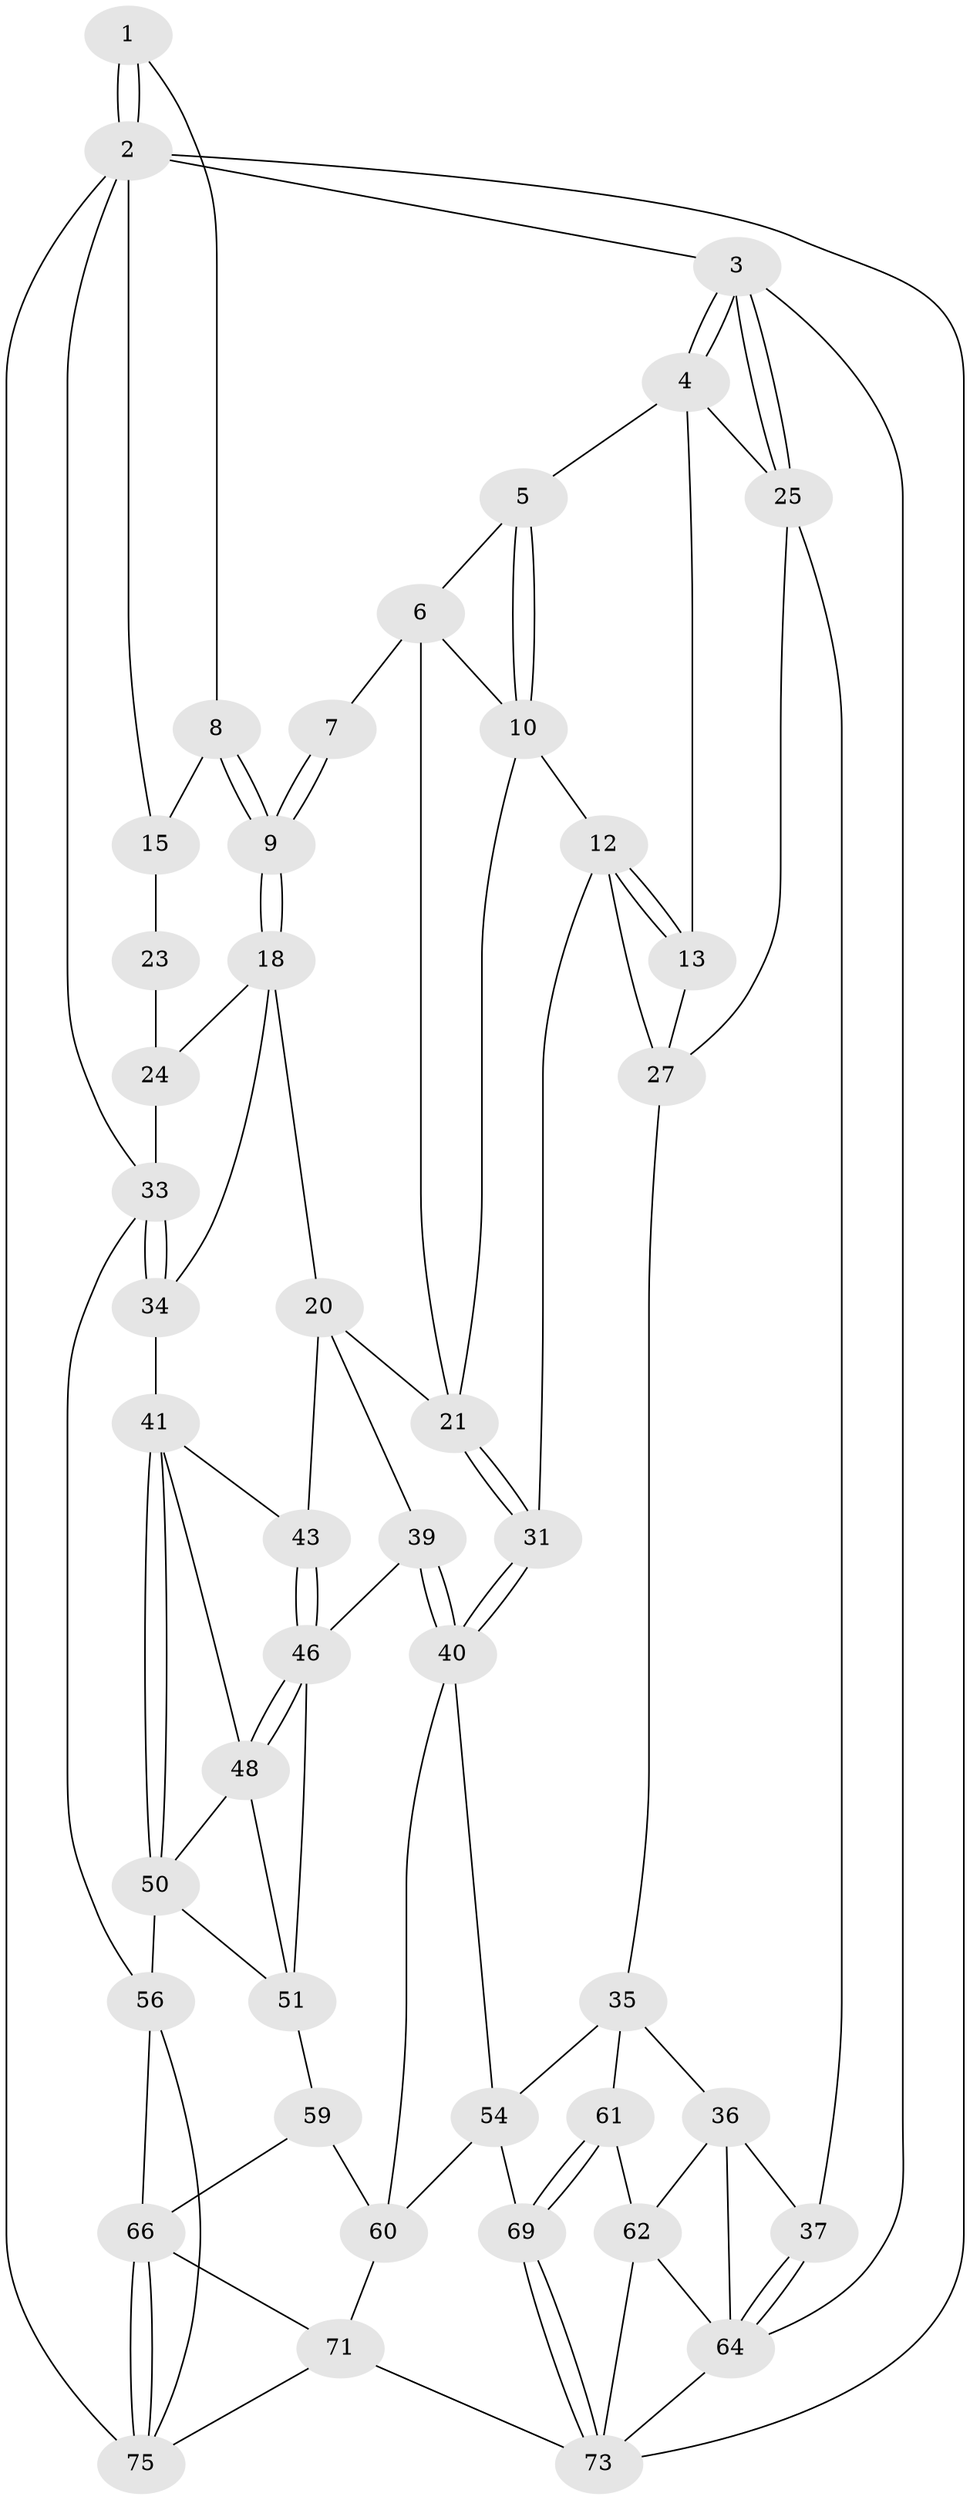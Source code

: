// Generated by graph-tools (version 1.1) at 2025/24/03/03/25 07:24:34]
// undirected, 46 vertices, 103 edges
graph export_dot {
graph [start="1"]
  node [color=gray90,style=filled];
  1 [pos="+0.7561842931313815+0"];
  2 [pos="+1+0",super="+44"];
  3 [pos="+0+0"];
  4 [pos="+0.2054719130186585+0",super="+14"];
  5 [pos="+0.38645121223719975+0"];
  6 [pos="+0.5572942006613767+0",super="+17"];
  7 [pos="+0.6879550168277483+0"];
  8 [pos="+0.8991598586507245+0.09537702893578665"];
  9 [pos="+0.7938881751100079+0.14483415513220352"];
  10 [pos="+0.3572320903412961+0.20900732355352658",super="+11"];
  12 [pos="+0.3067648437346723+0.24371613000075568",super="+29"];
  13 [pos="+0.18458715232053347+0.0797261112782592"];
  15 [pos="+0.9281709119195495+0.11569148623857134",super="+16"];
  18 [pos="+0.7823401678165534+0.2639261866899124",super="+19"];
  20 [pos="+0.6201062547670828+0.3040288533414237",super="+38"];
  21 [pos="+0.6169424380375194+0.3018213281344062",super="+22"];
  23 [pos="+0.8913095014212716+0.20947192468855105",super="+28"];
  24 [pos="+0.849455644851897+0.2597730706584201",super="+32"];
  25 [pos="+0+0.2607637799650094",super="+26"];
  27 [pos="+0.1073808840080775+0.25468422768438204",super="+30"];
  31 [pos="+0.3023632770349768+0.42665206815873497"];
  33 [pos="+1+0.536256992010672",super="+45"];
  34 [pos="+0.882258486631902+0.5056103798639792"];
  35 [pos="+0.21900637740747225+0.4631272701671835",super="+55"];
  36 [pos="+0.2094778238945373+0.46374455423395294",super="+63"];
  37 [pos="+0+0.42164013103689624"];
  39 [pos="+0.5646510136600827+0.4702375565578713"];
  40 [pos="+0.47854755831177376+0.5699324523712733",super="+53"];
  41 [pos="+0.8776038848905374+0.50778692303987",super="+42"];
  43 [pos="+0.6894253835782438+0.4643176237073779"];
  46 [pos="+0.665410106995509+0.5451131193935882",super="+47"];
  48 [pos="+0.7425593709792777+0.5589488290245775",super="+49"];
  50 [pos="+0.8219621748499916+0.5590896349503224",super="+58"];
  51 [pos="+0.6870710143585296+0.6660426869418381",super="+52"];
  54 [pos="+0.3614608083525336+0.7042100668503279",super="+68"];
  56 [pos="+1+0.7698550441307936",super="+57"];
  59 [pos="+0.5894742398915478+0.6889800265468363"];
  60 [pos="+0.5641548955408642+0.690727805580497",super="+70"];
  61 [pos="+0.15358903551933423+0.6902134091100013"];
  62 [pos="+0.029641477077164406+0.7417202998072251",super="+74"];
  64 [pos="+0+0.7110085890832311",super="+65"];
  66 [pos="+0.7446424612108599+0.8318189129288539",super="+67"];
  69 [pos="+0.2767918094577123+0.8351538515233995"];
  71 [pos="+0.4943239961196036+1",super="+72"];
  73 [pos="+0.12969786928998223+0.9039906638830169",super="+77"];
  75 [pos="+0.8125960244750453+0.8948282222980654",super="+76"];
  1 -- 2;
  1 -- 2;
  1 -- 8;
  2 -- 3;
  2 -- 15;
  2 -- 73;
  2 -- 75;
  2 -- 33;
  3 -- 4;
  3 -- 4;
  3 -- 25;
  3 -- 25;
  3 -- 64;
  4 -- 5;
  4 -- 25;
  4 -- 13;
  5 -- 6;
  5 -- 10;
  5 -- 10;
  6 -- 7;
  6 -- 10;
  6 -- 21;
  7 -- 9;
  7 -- 9;
  8 -- 9;
  8 -- 9;
  8 -- 15;
  9 -- 18;
  9 -- 18;
  10 -- 12;
  10 -- 21;
  12 -- 13;
  12 -- 13;
  12 -- 31;
  12 -- 27;
  13 -- 27;
  15 -- 23 [weight=2];
  18 -- 24;
  18 -- 34;
  18 -- 20;
  20 -- 21;
  20 -- 43;
  20 -- 39;
  21 -- 31;
  21 -- 31;
  23 -- 24 [weight=2];
  24 -- 33;
  25 -- 37;
  25 -- 27;
  27 -- 35;
  31 -- 40;
  31 -- 40;
  33 -- 34;
  33 -- 34;
  33 -- 56;
  34 -- 41;
  35 -- 36;
  35 -- 61;
  35 -- 54;
  36 -- 37;
  36 -- 64;
  36 -- 62;
  37 -- 64;
  37 -- 64;
  39 -- 40;
  39 -- 40;
  39 -- 46;
  40 -- 60;
  40 -- 54;
  41 -- 50;
  41 -- 50;
  41 -- 48;
  41 -- 43;
  43 -- 46;
  43 -- 46;
  46 -- 48;
  46 -- 48;
  46 -- 51;
  48 -- 50;
  48 -- 51;
  50 -- 51;
  50 -- 56;
  51 -- 59;
  54 -- 69;
  54 -- 60;
  56 -- 75;
  56 -- 66;
  59 -- 60;
  59 -- 66;
  60 -- 71;
  61 -- 62;
  61 -- 69;
  61 -- 69;
  62 -- 64;
  62 -- 73;
  64 -- 73;
  66 -- 75;
  66 -- 75;
  66 -- 71;
  69 -- 73;
  69 -- 73;
  71 -- 75;
  71 -- 73;
}
